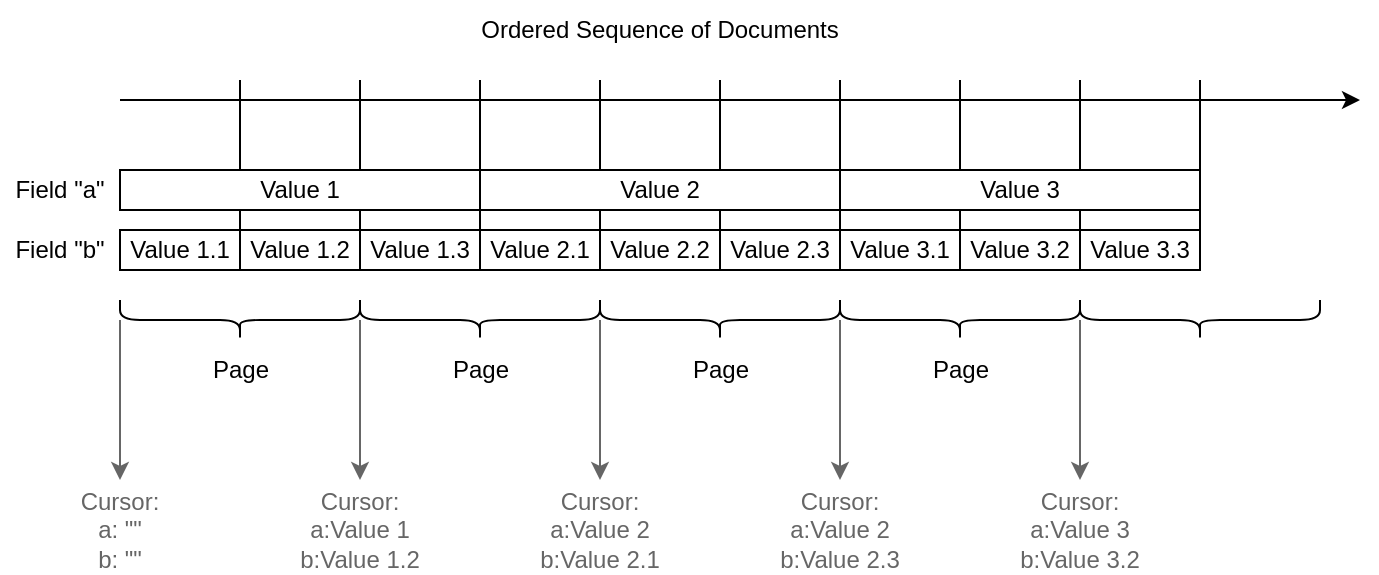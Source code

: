 <mxfile version="23.1.6" type="device">
  <diagram name="Seite-1" id="5Hl3Uh1jGmSLO3zvfRbT">
    <mxGraphModel dx="2074" dy="1158" grid="1" gridSize="10" guides="1" tooltips="1" connect="1" arrows="1" fold="1" page="1" pageScale="1" pageWidth="827" pageHeight="1169" math="0" shadow="0">
      <root>
        <mxCell id="0" />
        <mxCell id="1" parent="0" />
        <mxCell id="zRbESsGUtah-ESHOn2YK-29" value="" style="endArrow=none;html=1;rounded=0;" parent="1" edge="1">
          <mxGeometry width="50" height="50" relative="1" as="geometry">
            <mxPoint x="200" y="345" as="sourcePoint" />
            <mxPoint x="200" y="250" as="targetPoint" />
          </mxGeometry>
        </mxCell>
        <mxCell id="zRbESsGUtah-ESHOn2YK-30" value="" style="endArrow=none;html=1;rounded=0;" parent="1" edge="1">
          <mxGeometry width="50" height="50" relative="1" as="geometry">
            <mxPoint x="260" y="345" as="sourcePoint" />
            <mxPoint x="260" y="250" as="targetPoint" />
          </mxGeometry>
        </mxCell>
        <mxCell id="zRbESsGUtah-ESHOn2YK-31" value="" style="endArrow=none;html=1;rounded=0;" parent="1" edge="1">
          <mxGeometry width="50" height="50" relative="1" as="geometry">
            <mxPoint x="320" y="345" as="sourcePoint" />
            <mxPoint x="320" y="250" as="targetPoint" />
          </mxGeometry>
        </mxCell>
        <mxCell id="zRbESsGUtah-ESHOn2YK-32" value="" style="endArrow=none;html=1;rounded=0;" parent="1" edge="1">
          <mxGeometry width="50" height="50" relative="1" as="geometry">
            <mxPoint x="380" y="345" as="sourcePoint" />
            <mxPoint x="380" y="250" as="targetPoint" />
          </mxGeometry>
        </mxCell>
        <mxCell id="zRbESsGUtah-ESHOn2YK-33" value="" style="endArrow=none;html=1;rounded=0;" parent="1" edge="1">
          <mxGeometry width="50" height="50" relative="1" as="geometry">
            <mxPoint x="440" y="345" as="sourcePoint" />
            <mxPoint x="440" y="250" as="targetPoint" />
          </mxGeometry>
        </mxCell>
        <mxCell id="zRbESsGUtah-ESHOn2YK-34" value="" style="endArrow=none;html=1;rounded=0;" parent="1" edge="1">
          <mxGeometry width="50" height="50" relative="1" as="geometry">
            <mxPoint x="500" y="345" as="sourcePoint" />
            <mxPoint x="500" y="250" as="targetPoint" />
          </mxGeometry>
        </mxCell>
        <mxCell id="zRbESsGUtah-ESHOn2YK-35" value="" style="endArrow=none;html=1;rounded=0;" parent="1" edge="1">
          <mxGeometry width="50" height="50" relative="1" as="geometry">
            <mxPoint x="560" y="345" as="sourcePoint" />
            <mxPoint x="560" y="250" as="targetPoint" />
          </mxGeometry>
        </mxCell>
        <mxCell id="zRbESsGUtah-ESHOn2YK-36" value="" style="endArrow=none;html=1;rounded=0;" parent="1" edge="1">
          <mxGeometry width="50" height="50" relative="1" as="geometry">
            <mxPoint x="620" y="345" as="sourcePoint" />
            <mxPoint x="620" y="250" as="targetPoint" />
          </mxGeometry>
        </mxCell>
        <mxCell id="zRbESsGUtah-ESHOn2YK-28" value="" style="endArrow=none;html=1;rounded=0;" parent="1" edge="1">
          <mxGeometry width="50" height="50" relative="1" as="geometry">
            <mxPoint x="140" y="345" as="sourcePoint" />
            <mxPoint x="140" y="250" as="targetPoint" />
          </mxGeometry>
        </mxCell>
        <mxCell id="zRbESsGUtah-ESHOn2YK-2" value="" style="endArrow=classic;html=1;rounded=0;" parent="1" edge="1">
          <mxGeometry width="50" height="50" relative="1" as="geometry">
            <mxPoint x="80" y="260" as="sourcePoint" />
            <mxPoint x="700" y="260" as="targetPoint" />
          </mxGeometry>
        </mxCell>
        <mxCell id="zRbESsGUtah-ESHOn2YK-3" value="Ordered Sequence of Documents" style="text;html=1;align=center;verticalAlign=middle;whiteSpace=wrap;rounded=0;" parent="1" vertex="1">
          <mxGeometry x="255" y="210" width="190" height="30" as="geometry" />
        </mxCell>
        <mxCell id="zRbESsGUtah-ESHOn2YK-4" value="" style="shape=curlyBracket;whiteSpace=wrap;html=1;rounded=1;labelPosition=left;verticalLabelPosition=middle;align=right;verticalAlign=middle;rotation=-90;" parent="1" vertex="1">
          <mxGeometry x="130" y="310" width="20" height="120" as="geometry" />
        </mxCell>
        <mxCell id="zRbESsGUtah-ESHOn2YK-5" value="Page" style="text;html=1;align=center;verticalAlign=middle;resizable=0;points=[];autosize=1;strokeColor=none;fillColor=none;" parent="1" vertex="1">
          <mxGeometry x="115" y="380" width="50" height="30" as="geometry" />
        </mxCell>
        <mxCell id="zRbESsGUtah-ESHOn2YK-6" value="Field &quot;a&quot;" style="text;html=1;align=center;verticalAlign=middle;whiteSpace=wrap;rounded=0;" parent="1" vertex="1">
          <mxGeometry x="20" y="290" width="60" height="30" as="geometry" />
        </mxCell>
        <mxCell id="zRbESsGUtah-ESHOn2YK-7" value="Field &quot;b&quot;" style="text;html=1;align=center;verticalAlign=middle;whiteSpace=wrap;rounded=0;" parent="1" vertex="1">
          <mxGeometry x="20" y="320" width="60" height="30" as="geometry" />
        </mxCell>
        <mxCell id="zRbESsGUtah-ESHOn2YK-8" value="Value 1" style="rounded=0;whiteSpace=wrap;html=1;" parent="1" vertex="1">
          <mxGeometry x="80" y="295" width="180" height="20" as="geometry" />
        </mxCell>
        <mxCell id="zRbESsGUtah-ESHOn2YK-9" value="Value 1.1" style="rounded=0;whiteSpace=wrap;html=1;" parent="1" vertex="1">
          <mxGeometry x="80" y="325" width="60" height="20" as="geometry" />
        </mxCell>
        <mxCell id="zRbESsGUtah-ESHOn2YK-10" value="Value 1.2" style="rounded=0;whiteSpace=wrap;html=1;" parent="1" vertex="1">
          <mxGeometry x="140" y="325" width="60" height="20" as="geometry" />
        </mxCell>
        <mxCell id="zRbESsGUtah-ESHOn2YK-11" value="Value 1.3" style="rounded=0;whiteSpace=wrap;html=1;" parent="1" vertex="1">
          <mxGeometry x="200" y="325" width="60" height="20" as="geometry" />
        </mxCell>
        <mxCell id="zRbESsGUtah-ESHOn2YK-13" value="Value 2" style="rounded=0;whiteSpace=wrap;html=1;" parent="1" vertex="1">
          <mxGeometry x="260" y="295" width="180" height="20" as="geometry" />
        </mxCell>
        <mxCell id="zRbESsGUtah-ESHOn2YK-14" value="Value 2.1" style="rounded=0;whiteSpace=wrap;html=1;" parent="1" vertex="1">
          <mxGeometry x="260" y="325" width="60" height="20" as="geometry" />
        </mxCell>
        <mxCell id="zRbESsGUtah-ESHOn2YK-15" value="Value 2.2" style="rounded=0;whiteSpace=wrap;html=1;" parent="1" vertex="1">
          <mxGeometry x="320" y="325" width="60" height="20" as="geometry" />
        </mxCell>
        <mxCell id="zRbESsGUtah-ESHOn2YK-16" value="Value 2.3" style="rounded=0;whiteSpace=wrap;html=1;" parent="1" vertex="1">
          <mxGeometry x="380" y="325" width="60" height="20" as="geometry" />
        </mxCell>
        <mxCell id="zRbESsGUtah-ESHOn2YK-17" value="" style="shape=curlyBracket;whiteSpace=wrap;html=1;rounded=1;labelPosition=left;verticalLabelPosition=middle;align=right;verticalAlign=middle;rotation=-90;" parent="1" vertex="1">
          <mxGeometry x="250" y="310" width="20" height="120" as="geometry" />
        </mxCell>
        <mxCell id="zRbESsGUtah-ESHOn2YK-18" value="Page" style="text;html=1;align=center;verticalAlign=middle;resizable=0;points=[];autosize=1;strokeColor=none;fillColor=none;" parent="1" vertex="1">
          <mxGeometry x="235" y="380" width="50" height="30" as="geometry" />
        </mxCell>
        <mxCell id="zRbESsGUtah-ESHOn2YK-19" value="" style="shape=curlyBracket;whiteSpace=wrap;html=1;rounded=1;labelPosition=left;verticalLabelPosition=middle;align=right;verticalAlign=middle;rotation=-90;" parent="1" vertex="1">
          <mxGeometry x="370" y="310" width="20" height="120" as="geometry" />
        </mxCell>
        <mxCell id="zRbESsGUtah-ESHOn2YK-20" value="Page" style="text;html=1;align=center;verticalAlign=middle;resizable=0;points=[];autosize=1;strokeColor=none;fillColor=none;" parent="1" vertex="1">
          <mxGeometry x="355" y="380" width="50" height="30" as="geometry" />
        </mxCell>
        <mxCell id="zRbESsGUtah-ESHOn2YK-22" value="Value 3" style="rounded=0;whiteSpace=wrap;html=1;" parent="1" vertex="1">
          <mxGeometry x="440" y="295" width="180" height="20" as="geometry" />
        </mxCell>
        <mxCell id="zRbESsGUtah-ESHOn2YK-23" value="Value 3.1" style="rounded=0;whiteSpace=wrap;html=1;" parent="1" vertex="1">
          <mxGeometry x="440" y="325" width="60" height="20" as="geometry" />
        </mxCell>
        <mxCell id="zRbESsGUtah-ESHOn2YK-24" value="Value 3.2" style="rounded=0;whiteSpace=wrap;html=1;" parent="1" vertex="1">
          <mxGeometry x="500" y="325" width="60" height="20" as="geometry" />
        </mxCell>
        <mxCell id="zRbESsGUtah-ESHOn2YK-25" value="Value 3.3" style="rounded=0;whiteSpace=wrap;html=1;" parent="1" vertex="1">
          <mxGeometry x="560" y="325" width="60" height="20" as="geometry" />
        </mxCell>
        <mxCell id="zRbESsGUtah-ESHOn2YK-26" value="" style="shape=curlyBracket;whiteSpace=wrap;html=1;rounded=1;labelPosition=left;verticalLabelPosition=middle;align=right;verticalAlign=middle;rotation=-90;" parent="1" vertex="1">
          <mxGeometry x="490" y="310" width="20" height="120" as="geometry" />
        </mxCell>
        <mxCell id="zRbESsGUtah-ESHOn2YK-27" value="Page" style="text;html=1;align=center;verticalAlign=middle;resizable=0;points=[];autosize=1;strokeColor=none;fillColor=none;" parent="1" vertex="1">
          <mxGeometry x="475" y="380" width="50" height="30" as="geometry" />
        </mxCell>
        <mxCell id="zRbESsGUtah-ESHOn2YK-37" value="" style="shape=curlyBracket;whiteSpace=wrap;html=1;rounded=1;labelPosition=left;verticalLabelPosition=middle;align=right;verticalAlign=middle;rotation=-90;" parent="1" vertex="1">
          <mxGeometry x="610" y="310" width="20" height="120" as="geometry" />
        </mxCell>
        <mxCell id="GA-4BKnZ4U5wlp6V9Ezh-1" value="" style="endArrow=classic;html=1;rounded=0;exitX=0.5;exitY=0;exitDx=0;exitDy=0;strokeColor=#666666;fontColor=#666666;" edge="1" parent="1" source="zRbESsGUtah-ESHOn2YK-17">
          <mxGeometry width="50" height="50" relative="1" as="geometry">
            <mxPoint x="390" y="620" as="sourcePoint" />
            <mxPoint x="200" y="450" as="targetPoint" />
          </mxGeometry>
        </mxCell>
        <mxCell id="GA-4BKnZ4U5wlp6V9Ezh-2" value="Cursor:&lt;br&gt;a:Value 1&lt;br&gt;b:Value 1.2" style="text;html=1;align=center;verticalAlign=middle;whiteSpace=wrap;rounded=0;strokeColor=none;fontColor=#666666;" vertex="1" parent="1">
          <mxGeometry x="150" y="460" width="100" height="30" as="geometry" />
        </mxCell>
        <mxCell id="GA-4BKnZ4U5wlp6V9Ezh-3" value="" style="endArrow=classic;html=1;rounded=0;exitX=0.5;exitY=0;exitDx=0;exitDy=0;strokeColor=#666666;fontColor=#666666;" edge="1" parent="1">
          <mxGeometry width="50" height="50" relative="1" as="geometry">
            <mxPoint x="320" y="370" as="sourcePoint" />
            <mxPoint x="320" y="450" as="targetPoint" />
          </mxGeometry>
        </mxCell>
        <mxCell id="GA-4BKnZ4U5wlp6V9Ezh-4" value="Cursor:&lt;br&gt;a:Value 2&lt;br&gt;b:Value 2.1" style="text;html=1;align=center;verticalAlign=middle;whiteSpace=wrap;rounded=0;strokeColor=none;fontColor=#666666;" vertex="1" parent="1">
          <mxGeometry x="270" y="460" width="100" height="30" as="geometry" />
        </mxCell>
        <mxCell id="GA-4BKnZ4U5wlp6V9Ezh-5" value="" style="endArrow=classic;html=1;rounded=0;exitX=0.5;exitY=0;exitDx=0;exitDy=0;strokeColor=#666666;fontColor=#666666;" edge="1" parent="1">
          <mxGeometry width="50" height="50" relative="1" as="geometry">
            <mxPoint x="440" y="370" as="sourcePoint" />
            <mxPoint x="440" y="450" as="targetPoint" />
          </mxGeometry>
        </mxCell>
        <mxCell id="GA-4BKnZ4U5wlp6V9Ezh-6" value="Cursor:&lt;br&gt;a:Value 2&lt;br&gt;b:Value 2.3" style="text;html=1;align=center;verticalAlign=middle;whiteSpace=wrap;rounded=0;strokeColor=none;fontColor=#666666;" vertex="1" parent="1">
          <mxGeometry x="390" y="460" width="100" height="30" as="geometry" />
        </mxCell>
        <mxCell id="GA-4BKnZ4U5wlp6V9Ezh-7" value="" style="endArrow=classic;html=1;rounded=0;exitX=0.5;exitY=0;exitDx=0;exitDy=0;strokeColor=#666666;fontColor=#666666;" edge="1" parent="1">
          <mxGeometry width="50" height="50" relative="1" as="geometry">
            <mxPoint x="560" y="370" as="sourcePoint" />
            <mxPoint x="560" y="450" as="targetPoint" />
          </mxGeometry>
        </mxCell>
        <mxCell id="GA-4BKnZ4U5wlp6V9Ezh-8" value="Cursor:&lt;br&gt;a:Value 3&lt;br&gt;b:Value 3.2" style="text;html=1;align=center;verticalAlign=middle;whiteSpace=wrap;rounded=0;fontColor=#666666;strokeColor=none;" vertex="1" parent="1">
          <mxGeometry x="510" y="460" width="100" height="30" as="geometry" />
        </mxCell>
        <mxCell id="GA-4BKnZ4U5wlp6V9Ezh-9" value="" style="endArrow=classic;html=1;rounded=0;exitX=0.5;exitY=0;exitDx=0;exitDy=0;strokeColor=#666666;fontColor=#666666;" edge="1" parent="1">
          <mxGeometry width="50" height="50" relative="1" as="geometry">
            <mxPoint x="80" y="370" as="sourcePoint" />
            <mxPoint x="80" y="450" as="targetPoint" />
          </mxGeometry>
        </mxCell>
        <mxCell id="GA-4BKnZ4U5wlp6V9Ezh-10" value="Cursor:&lt;br&gt;a: &quot;&quot;&lt;br&gt;b: &quot;&quot;" style="text;html=1;align=center;verticalAlign=middle;whiteSpace=wrap;rounded=0;strokeColor=none;fontColor=#666666;" vertex="1" parent="1">
          <mxGeometry x="30" y="460" width="100" height="30" as="geometry" />
        </mxCell>
      </root>
    </mxGraphModel>
  </diagram>
</mxfile>
